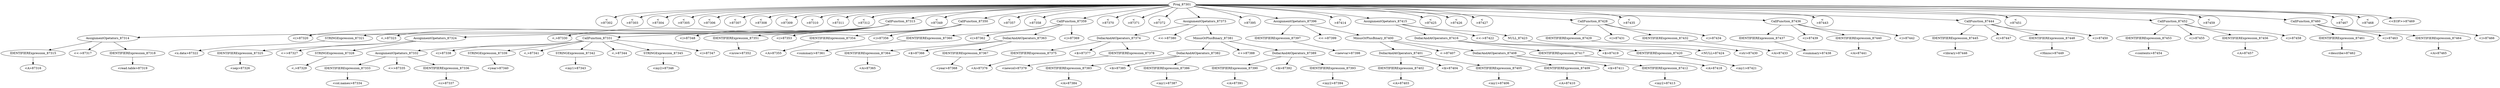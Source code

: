 digraph {

"Prog_87301"->"<
>87302";
"Prog_87301"->"<
>87303";
"Prog_87301"->"<
>87304";
"Prog_87301"->"<
>87305";
"Prog_87301"->"<
>87306";
"Prog_87301"->"<
>87307";
"Prog_87301"->"<
>87308";
"Prog_87301"->"<
>87309";
"Prog_87301"->"<
>87310";
"Prog_87301"->"<
>87311";
"Prog_87301"->"<
>87312";
"Prog_87301"->"CallFunction_87313";
"CallFunction_87313"->"AssignmentOpetators_87314";
"AssignmentOpetators_87314"->"IDENTIFIERExpression_87315";
"IDENTIFIERExpression_87315"->"<A>87316";
"AssignmentOpetators_87314"->"<<->87317";
"AssignmentOpetators_87314"->"IDENTIFIERExpression_87318";
"IDENTIFIERExpression_87318"->"<read.table>87319";
"CallFunction_87313"->"<(>87320";
"CallFunction_87313"->"STRINGExpression_87321";
"STRINGExpression_87321"->"<x.data>87322";
"CallFunction_87313"->"<,>87323";
"CallFunction_87313"->"AssignmentOpetators_87324";
"AssignmentOpetators_87324"->"IDENTIFIERExpression_87325";
"IDENTIFIERExpression_87325"->"<sep>87326";
"AssignmentOpetators_87324"->"<=>87327";
"AssignmentOpetators_87324"->"STRINGExpression_87328";
"STRINGExpression_87328"->"<,>87329";
"CallFunction_87313"->"<,>87330";
"CallFunction_87313"->"CallFunction_87331";
"CallFunction_87331"->"AssignmentOpetators_87332";
"AssignmentOpetators_87332"->"IDENTIFIERExpression_87333";
"IDENTIFIERExpression_87333"->"<col.names>87334";
"AssignmentOpetators_87332"->"<=>87335";
"AssignmentOpetators_87332"->"IDENTIFIERExpression_87336";
"IDENTIFIERExpression_87336"->"<c>87337";
"CallFunction_87331"->"<(>87338";
"CallFunction_87331"->"STRINGExpression_87339";
"STRINGExpression_87339"->"<year>87340";
"CallFunction_87331"->"<,>87341";
"CallFunction_87331"->"STRINGExpression_87342";
"STRINGExpression_87342"->"<my1>87343";
"CallFunction_87331"->"<,>87344";
"CallFunction_87331"->"STRINGExpression_87345";
"STRINGExpression_87345"->"<my2>87346";
"CallFunction_87331"->"<)>87347";
"CallFunction_87313"->"<)>87348";
"Prog_87301"->"<
>87349";
"Prog_87301"->"CallFunction_87350";
"CallFunction_87350"->"IDENTIFIERExpression_87351";
"IDENTIFIERExpression_87351"->"<nrow>87352";
"CallFunction_87350"->"<(>87353";
"CallFunction_87350"->"IDENTIFIERExpression_87354";
"IDENTIFIERExpression_87354"->"<A>87355";
"CallFunction_87350"->"<)>87356";
"Prog_87301"->"<
>87357";
"Prog_87301"->"<
>87358";
"Prog_87301"->"CallFunction_87359";
"CallFunction_87359"->"IDENTIFIERExpression_87360";
"IDENTIFIERExpression_87360"->"<summary>87361";
"CallFunction_87359"->"<(>87362";
"CallFunction_87359"->"DollarAndAtOperators_87363";
"DollarAndAtOperators_87363"->"IDENTIFIERExpression_87364";
"IDENTIFIERExpression_87364"->"<A>87365";
"DollarAndAtOperators_87363"->"<$>87366";
"DollarAndAtOperators_87363"->"IDENTIFIERExpression_87367";
"IDENTIFIERExpression_87367"->"<year>87368";
"CallFunction_87359"->"<)>87369";
"Prog_87301"->"<
>87370";
"Prog_87301"->"<
>87371";
"Prog_87301"->"<
>87372";
"Prog_87301"->"AssignmentOpetators_87373";
"AssignmentOpetators_87373"->"DollarAndAtOperators_87374";
"DollarAndAtOperators_87374"->"IDENTIFIERExpression_87375";
"IDENTIFIERExpression_87375"->"<A>87376";
"DollarAndAtOperators_87374"->"<$>87377";
"DollarAndAtOperators_87374"->"IDENTIFIERExpression_87378";
"IDENTIFIERExpression_87378"->"<newcol>87379";
"AssignmentOpetators_87373"->"<<->87380";
"AssignmentOpetators_87373"->"MinusOrPlusBinary_87381";
"MinusOrPlusBinary_87381"->"DollarAndAtOperators_87382";
"DollarAndAtOperators_87382"->"IDENTIFIERExpression_87383";
"IDENTIFIERExpression_87383"->"<A>87384";
"DollarAndAtOperators_87382"->"<$>87385";
"DollarAndAtOperators_87382"->"IDENTIFIERExpression_87386";
"IDENTIFIERExpression_87386"->"<my1>87387";
"MinusOrPlusBinary_87381"->"<+>87388";
"MinusOrPlusBinary_87381"->"DollarAndAtOperators_87389";
"DollarAndAtOperators_87389"->"IDENTIFIERExpression_87390";
"IDENTIFIERExpression_87390"->"<A>87391";
"DollarAndAtOperators_87389"->"<$>87392";
"DollarAndAtOperators_87389"->"IDENTIFIERExpression_87393";
"IDENTIFIERExpression_87393"->"<my2>87394";
"Prog_87301"->"<
>87395";
"Prog_87301"->"AssignmentOpetators_87396";
"AssignmentOpetators_87396"->"IDENTIFIERExpression_87397";
"IDENTIFIERExpression_87397"->"<newvar>87398";
"AssignmentOpetators_87396"->"<<->87399";
"AssignmentOpetators_87396"->"MinusOrPlusBinary_87400";
"MinusOrPlusBinary_87400"->"DollarAndAtOperators_87401";
"DollarAndAtOperators_87401"->"IDENTIFIERExpression_87402";
"IDENTIFIERExpression_87402"->"<A>87403";
"DollarAndAtOperators_87401"->"<$>87404";
"DollarAndAtOperators_87401"->"IDENTIFIERExpression_87405";
"IDENTIFIERExpression_87405"->"<my1>87406";
"MinusOrPlusBinary_87400"->"<->87407";
"MinusOrPlusBinary_87400"->"DollarAndAtOperators_87408";
"DollarAndAtOperators_87408"->"IDENTIFIERExpression_87409";
"IDENTIFIERExpression_87409"->"<A>87410";
"DollarAndAtOperators_87408"->"<$>87411";
"DollarAndAtOperators_87408"->"IDENTIFIERExpression_87412";
"IDENTIFIERExpression_87412"->"<my2>87413";
"Prog_87301"->"<
>87414";
"Prog_87301"->"AssignmentOpetators_87415";
"AssignmentOpetators_87415"->"DollarAndAtOperators_87416";
"DollarAndAtOperators_87416"->"IDENTIFIERExpression_87417";
"IDENTIFIERExpression_87417"->"<A>87418";
"DollarAndAtOperators_87416"->"<$>87419";
"DollarAndAtOperators_87416"->"IDENTIFIERExpression_87420";
"IDENTIFIERExpression_87420"->"<my1>87421";
"AssignmentOpetators_87415"->"<<->87422";
"AssignmentOpetators_87415"->"NULL_87423";
"NULL_87423"->"<NULL>87424";
"Prog_87301"->"<
>87425";
"Prog_87301"->"<
>87426";
"Prog_87301"->"<
>87427";
"Prog_87301"->"CallFunction_87428";
"CallFunction_87428"->"IDENTIFIERExpression_87429";
"IDENTIFIERExpression_87429"->"<str>87430";
"CallFunction_87428"->"<(>87431";
"CallFunction_87428"->"IDENTIFIERExpression_87432";
"IDENTIFIERExpression_87432"->"<A>87433";
"CallFunction_87428"->"<)>87434";
"Prog_87301"->"<
>87435";
"Prog_87301"->"CallFunction_87436";
"CallFunction_87436"->"IDENTIFIERExpression_87437";
"IDENTIFIERExpression_87437"->"<summary>87438";
"CallFunction_87436"->"<(>87439";
"CallFunction_87436"->"IDENTIFIERExpression_87440";
"IDENTIFIERExpression_87440"->"<A>87441";
"CallFunction_87436"->"<)>87442";
"Prog_87301"->"<
>87443";
"Prog_87301"->"CallFunction_87444";
"CallFunction_87444"->"IDENTIFIERExpression_87445";
"IDENTIFIERExpression_87445"->"<library>87446";
"CallFunction_87444"->"<(>87447";
"CallFunction_87444"->"IDENTIFIERExpression_87448";
"IDENTIFIERExpression_87448"->"<Hmisc>87449";
"CallFunction_87444"->"<)>87450";
"Prog_87301"->"<
>87451";
"Prog_87301"->"CallFunction_87452";
"CallFunction_87452"->"IDENTIFIERExpression_87453";
"IDENTIFIERExpression_87453"->"<contents>87454";
"CallFunction_87452"->"<(>87455";
"CallFunction_87452"->"IDENTIFIERExpression_87456";
"IDENTIFIERExpression_87456"->"<A>87457";
"CallFunction_87452"->"<)>87458";
"Prog_87301"->"<
>87459";
"Prog_87301"->"CallFunction_87460";
"CallFunction_87460"->"IDENTIFIERExpression_87461";
"IDENTIFIERExpression_87461"->"<describe>87462";
"CallFunction_87460"->"<(>87463";
"CallFunction_87460"->"IDENTIFIERExpression_87464";
"IDENTIFIERExpression_87464"->"<A>87465";
"CallFunction_87460"->"<)>87466";
"Prog_87301"->"<
>87467";
"Prog_87301"->"<
>87468";
"Prog_87301"->"<<EOF>>87469";
}
